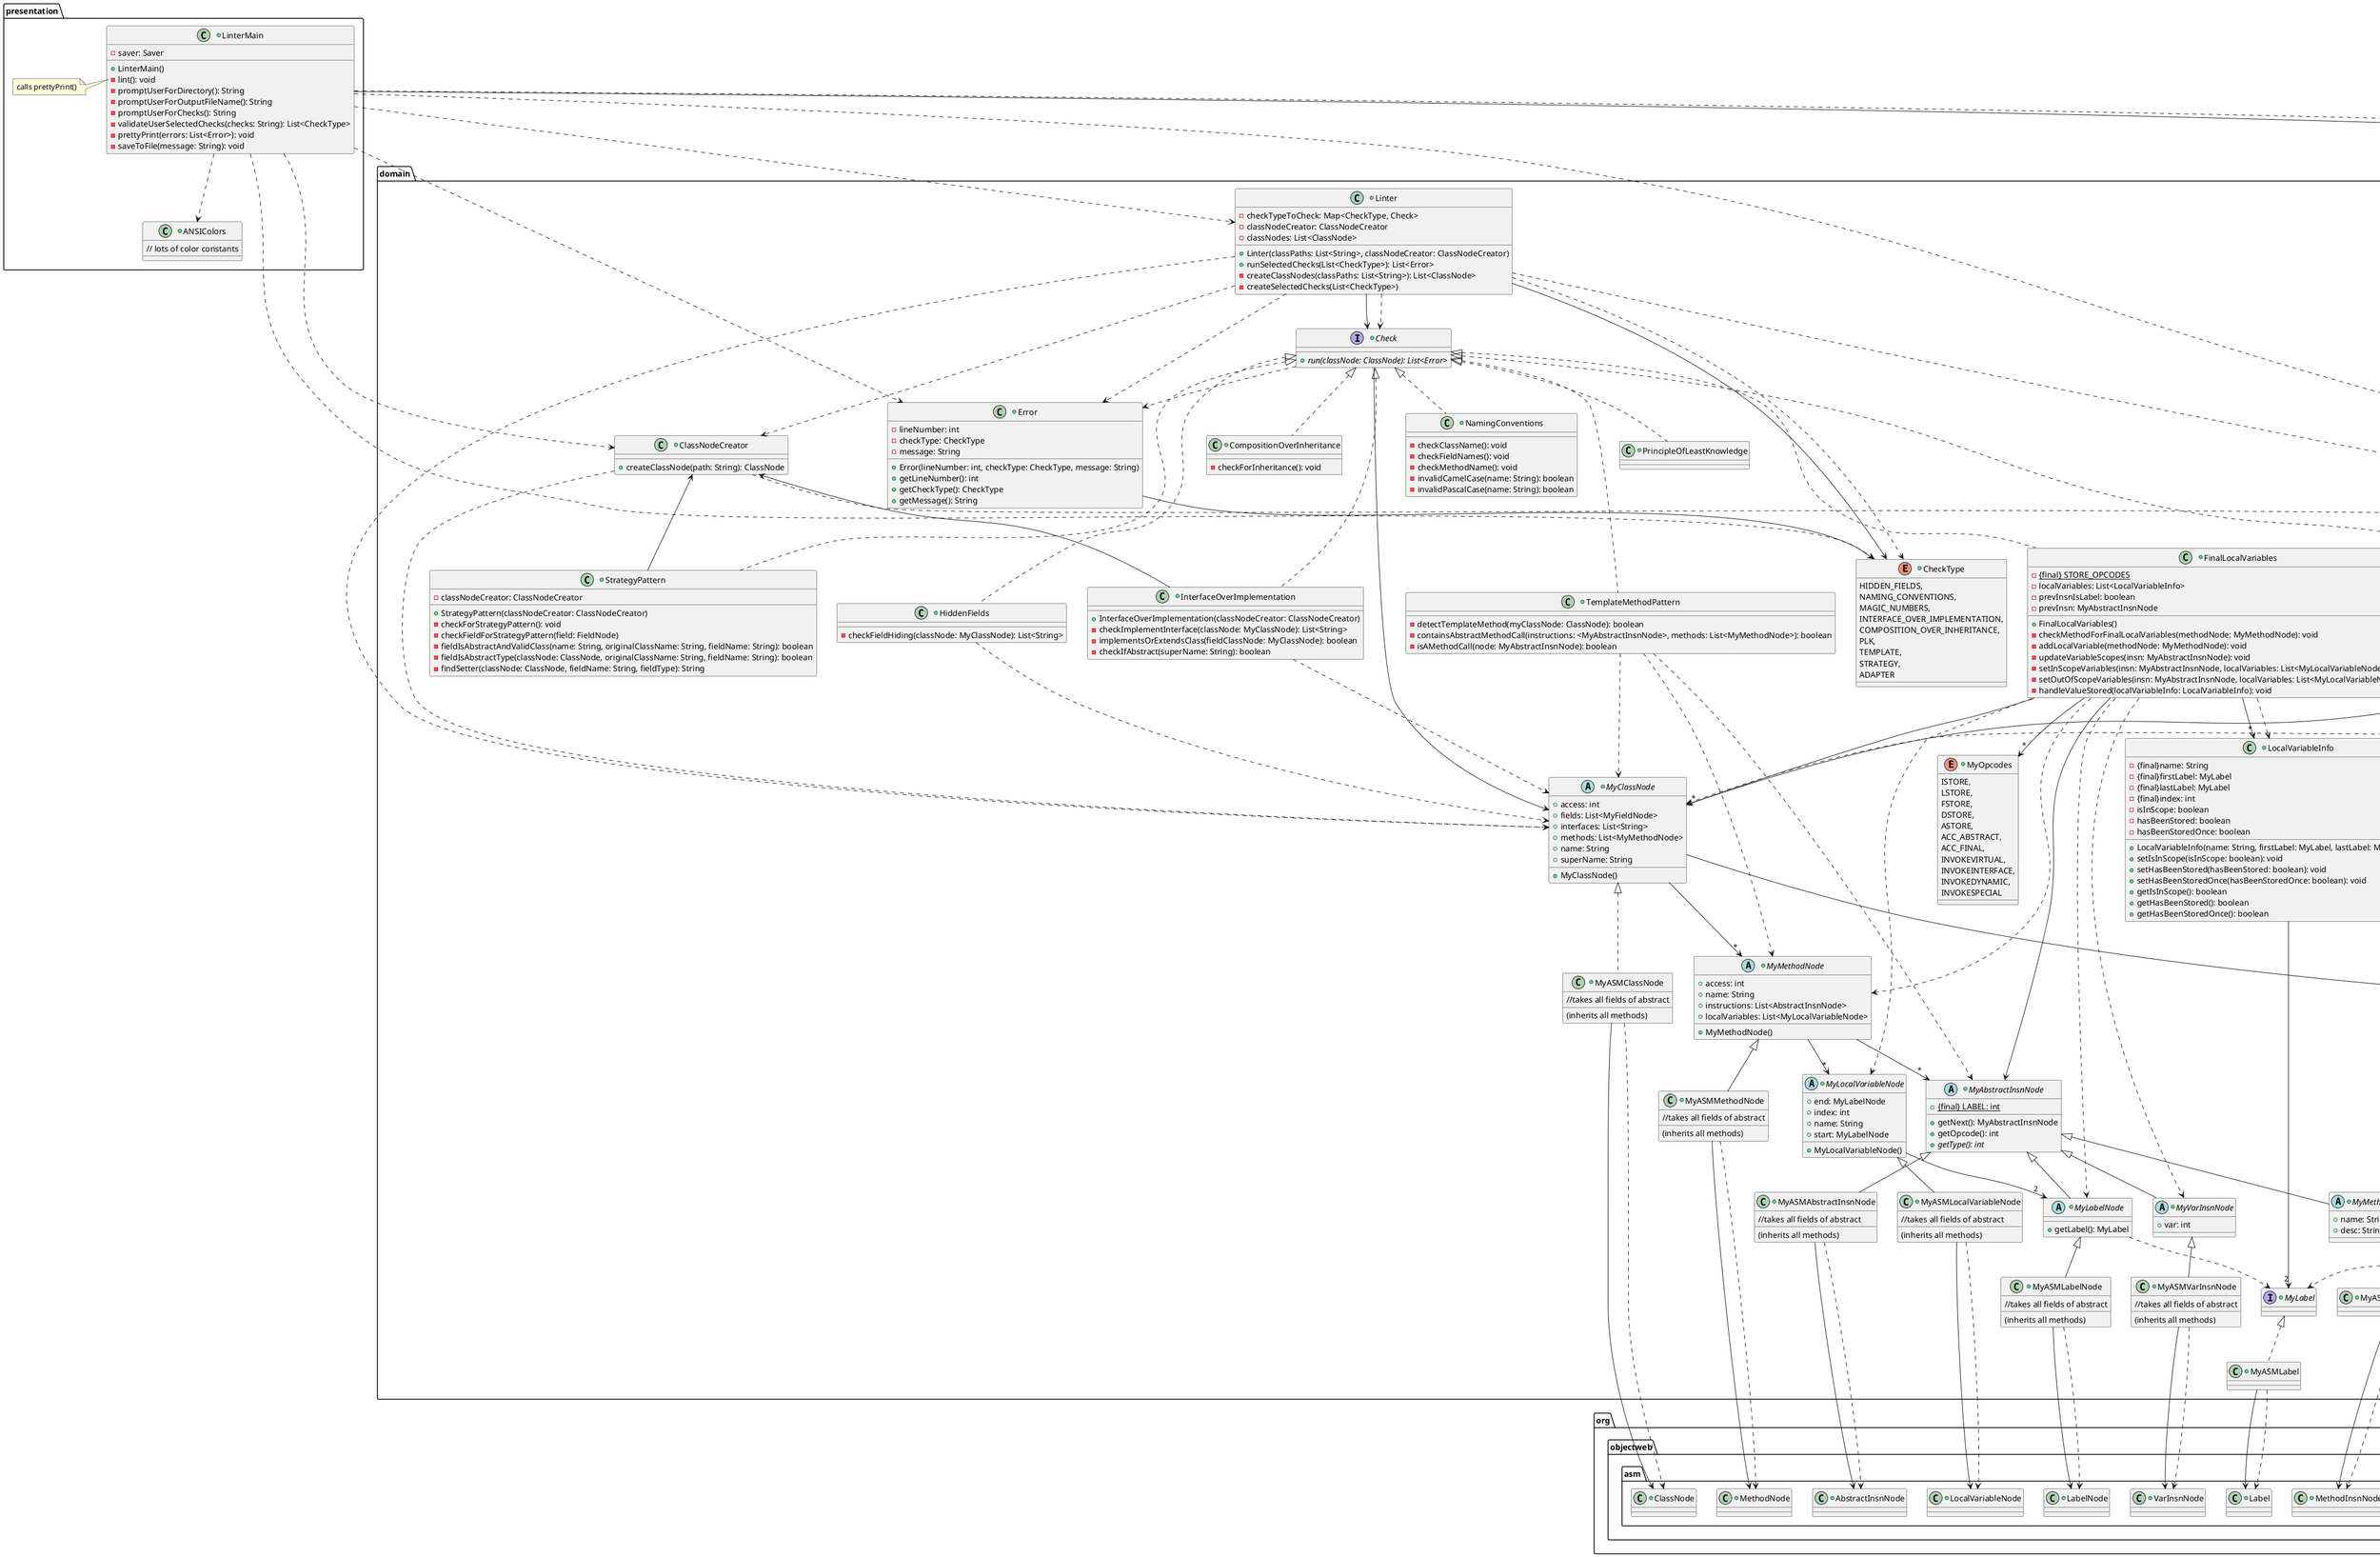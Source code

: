 @startuml
package presentation {
    +class ANSIColors {
        // lots of color constants
    }

    +class LinterMain {
        -saver: Saver
        +LinterMain()
        -lint(): void
        -promptUserForDirectory(): String
        -promptUserForOutputFileName(): String
        -promptUserForChecks(): String
        -validateUserSelectedChecks(checks: String): List<CheckType>
        -prettyPrint(errors: List<Error>): void
        -saveToFile(message: String): void
    }
    note left of LinterMain::lint
        calls prettyPrint()
    end note
}

package domain {
    +class AdapterPattern {
        -classNodes: List<MyClassNode>
        -classNames: List<String>
        -interfaceNames: Set<String>
        +AdapterPattern(classNodes: List<MyClassNode>)
        -findAdapterPatterns(): List<AdapterPatternClasses>
        -getImplementedInterfaces(classNode: ClassNode): List<String>
        -getNotJavaClassFieldTypes(classNode: ClassNode): List<String>
        -fieldTypeIsClass(fieldType: String): boolean
        -findAdapterPatternClients(possibleAdapterPatterns: List<AdapterPatternClasses>): List<AdapterPatternClasses>
        -findImplementedInterfaces(className: String): List<String>
        -getAdapterPatternClassesForInterface(interfaceName: String, possibleAdapterPatterns: List<AdapterPatternClasses>,
        classNode: ClassNode): List<AdapterPatternClasses>
    }

    +class AdapterPatternClasses {
        -adapter: String
        -concreteAdapter: String
        -adaptee: String
        -client: String
        +AdapterPatternClasses(concreteAdapter: String, adapter: String, adaptee: String, client: String)
        +AdapterPatternClasses(concreteAdapter: String, adapter: String, adaptee: String)
        +getAdapter(): String
        +getConcreteAdapter(): String
        +getAdaptee(): String
        +getClient(): String
    }

    +interface Check {
        +{abstract}run(classNode: ClassNode): List<Error>
    }

    +enum CheckType {
        HIDDEN_FIELDS,
        NAMING_CONVENTIONS,
        MAGIC_NUMBERS,
        INTERFACE_OVER_IMPLEMENTATION,
        COMPOSITION_OVER_INHERITANCE,
        PLK,
        TEMPLATE,
        STRATEGY,
        ADAPTER
    }

    +class ClassNodeCreator {
        +createClassNode(path: String): ClassNode
    }

    +class CompositionOverInheritance implements Check {
        -checkForInheritance(): void
    }

    +class Error {
        -lineNumber: int
        -checkType: CheckType
        -message: String
        +Error(lineNumber: int, checkType: CheckType, message: String)
        +getLineNumber(): int
        +getCheckType(): CheckType
        +getMessage(): String
    }

    +class FinalLocalVariables {
        -{static}{final} STORE_OPCODES
        -localVariables: List<LocalVariableInfo>
        -prevInsnIsLabel: boolean
        -prevInsn: MyAbstractInsnNode
        +FinalLocalVariables()
        -checkMethodForFinalLocalVariables(methodNode: MyMethodNode): void
        -addLocalVariable(methodNode: MyMethodNode): void
        -updateVariableScopes(insn: MyAbstractInsnNode): void
        -setInScopeVariables(insn: MyAbstractInsnNode, localVariables: List<MyLocalVariableNode>): void
        -setOutOfScopeVariables(insn: MyAbstractInsnNode, localVariables: List<MyLocalVariableNode>): void
        -handleValueStored(localVariableInfo: LocalVariableInfo): void
    }

    +class HiddenFields {
        -checkFieldHiding(classNode: MyClassNode): List<String>
    }

    +class InterfaceOverImplementation {
        +InterfaceOverImplementation(classNodeCreator: ClassNodeCreator)
        -checkImplementInterface(classNode: MyClassNode): List<String>
        -implementsOrExtendsClass(fieldClassNode: MyClassNode): boolean
        -checkIfAbstract(superName: String): boolean
    }

    +class Linter {
        -checkTypeToCheck: Map<CheckType, Check>
        -classNodeCreator: ClassNodeCreator
        -classNodes: List<ClassNode>
        +Linter(classPaths: List<String>, classNodeCreator: ClassNodeCreator)
        +runSelectedChecks(List<CheckType>): List<Error>
        -createClassNodes(classPaths: List<String>): List<ClassNode>
        -createSelectedChecks(List<CheckType>)
    }
    
    +class LocalVariableInfo {
        -{final}name: String
        -{final}firstLabel: MyLabel
        -{final}lastLabel: MyLabel
        -{final}index: int
        -isInScope: boolean
        -hasBeenStored: boolean
        -hasBeenStoredOnce: boolean
        +LocalVariableInfo(name: String, firstLabel: MyLabel, lastLabel: MyLabel, index: int)
        +setIsInScope(isInScope: boolean): void
        +setHasBeenStored(hasBeenStored: boolean): void
        +setHasBeenStoredOnce(hasBeenStoredOnce: boolean): void
        +getIsInScope(): boolean
        +getHasBeenStored(): boolean
        +getHasBeenStoredOnce(): boolean
    }
    
    +abstract class MyAbstractInsnNode {
        +{static}{final} LABEL: int
        +getNext(): MyAbstractInsnNode
        +getOpcode(): int
        +{abstract}getType(): int
    }

    +class MyASMAbstractInsnNode extends MyAbstractInsnNode {
        //takes all fields of abstract
        (inherits all methods)
    }

    +class MyASMClassNode implements MyClassNode {
        //takes all fields of abstract
        (inherits all methods)
    }

    +class MyASMClassReader implements MyClassReader {
    }
    
    +class MyASMFieldNode extends MyFieldNode {
        //takes all fields of abstract
        (inherits all methods)
    }

    +class MyASMLabel implements MyLabel {
    }

    +class MyASMLabelNode extends MyLabelNode {
        //takes all fields of abstract
        (inherits all methods)
    }
    
    +class MyASMLocalVariableNode extends MyLocalVariableNode {
        //takes all fields of abstract
        (inherits all methods)
    }
    
    +class MyASMMethodInsnNode implements MyMethodInsnNode{
    }
    
    +class MyASMMethodNode extends MyMethodNode {
        //takes all fields of abstract
        (inherits all methods)
    }
    
    +class MyASMVarInsnNode extends MyVarInsnNode {
        //takes all fields of abstract
        (inherits all methods)
    }
    
    +abstract class MyClassNode {
        +access: int
        +fields: List<MyFieldNode>
        +interfaces: List<String>
        +methods: List<MyMethodNode>
        +name: String
        +superName: String
        +MyClassNode()
    }
    
    +interface MyClassReader {
    }
    
    +abstract class MyFieldNode {
        +desc: String
        +name: String
        +MyFieldNode()
    }
    
    +interface MyLabel {
    }
    
    +abstract class MyLabelNode extends MyAbstractInsnNode {
        +getLabel(): MyLabel
    }
    
    +abstract class MyLocalVariableNode {
        +end: MyLabelNode
        +index: int
        +name: String
        +start: MyLabelNode
        +MyLocalVariableNode()
    }
    
    +abstract class MyMethodInsnNode extends MyAbstractInsnNode{
        +name: String
        +desc: String
    }
    
    +abstract class MyMethodNode {
        +access: int
        +name: String
        +instructions: List<AbstractInsnNode>
        +localVariables: List<MyLocalVariableNode>
        +MyMethodNode()
    }

    +abstract class MyVarInsnNode extends MyAbstractInsnNode{
        +var: int
    }
    
    +enum MyOpcodes {
        ISTORE,
        LSTORE,
        FSTORE,
        DSTORE,
        ASTORE,
        ACC_ABSTRACT,
        ACC_FINAL,
        INVOKEVIRTUAL,
        INVOKEINTERFACE,
        INVOKEDYNAMIC,
        INVOKESPECIAL
    }    

    +class NamingConventions implements Check {
        -checkClassName(): void
        -checkFieldNames(): void
        -checkMethodName(): void
        -invalidCamelCase(name: String): boolean
        -invalidPascalCase(name: String): boolean
    }

    +class PrincipleOfLeastKnowledge implements Check {
    }

    +class StrategyPattern {
        -classNodeCreator: ClassNodeCreator
        +StrategyPattern(classNodeCreator: ClassNodeCreator)
        -checkForStrategyPattern(): void
        -checkFieldForStrategyPattern(field: FieldNode)
        -fieldIsAbstractAndValidClass(name: String, originalClassName: String, fieldName: String): boolean
        -fieldIsAbstractType(classNode: ClassNode, originalClassName: String, fieldName: String): boolean
        -findSetter(classNode: ClassNode, fieldName: String, fieldType): String
    }

    +class TemplateMethodPattern implements Check {
        -detectTemplateMethod(myClassNode: ClassNode): boolean
        -containsAbstractMethodCall(instructions: <MyAbstractInsnNode>, methods: List<MyMethodNode>): boolean
        -isAMethodCall(node: MyAbstractInsnNode): boolean
    }
}

package datasource {
    +class ErrorSaver implements Saver {
        +saveError(message: String): void
    }

    +interface Saver {
        +{abstract} saveError(message: String): void
    }
}

package org.objectweb.asm {
    +class AbstractInsnNode {
    }

    +class ClassNode {
    }

    +class ClassReader {
    }

    +class FieldNode {
    }

    +class Label {
    }

    +class LabelNode {
    }

    +class LocalVariableNode{
    }

    +class MethodInsnNode{
    }

    +class MethodNode {
    }

    +class VarInsnNode {
    }
}

AdapterPattern ..> AdapterPatternClasses
AdapterPattern -->"*" MyClassNode
AdapterPattern ..> MyFieldNode

Check ..> Error
Check --> domain.MyClassNode

Check <|... AdapterPattern
Check <|... FinalLocalVariables
Check <|... HiddenFields
Check <|... InterfaceOverImplementation
Check <|... StrategyPattern

ClassNodeCreator ..> MyClassNode
ClassNodeCreator ..> MyClassReader
ClassNodeCreator <-- InterfaceOverImplementation
ClassNodeCreator <-- StrategyPattern

Error --> CheckType

FinalLocalVariables -->"*" LocalVariableInfo
FinalLocalVariables ..> LocalVariableInfo
FinalLocalVariables --> MyAbstractInsnNode
FinalLocalVariables --> MyClassNode
FinalLocalVariables ..> MyLabel
FinalLocalVariables ..> MyLabelNode
FinalLocalVariables ..> MyLocalVariableNode
FinalLocalVariables ..> MyMethodNode
FinalLocalVariables -->"*" MyOpcodes
FinalLocalVariables ..> MyVarInsnNode

HiddenFields ..> MyClassNode

InterfaceOverImplementation ..> MyClassNode

Linter --> Check
Linter ..> Check
Linter --> CheckType
Linter ..> CheckType
Linter ..> Error
Linter ..> domain.MyClassNode
Linter ..> domain.MyClassReader
Linter ..> ClassNodeCreator

LinterMain ..> ANSIColors
LinterMain .down.> CheckType
LinterMain .down.> Error
LinterMain .down.> Linter
LinterMain .down.> domain.MyClassNode
LinterMain .down.> domain.MyClassReader
LinterMain ..> ClassNodeCreator
LinterMain -down-> Saver

LocalVariableInfo -->"2" MyLabel

MyASMAbstractInsnNode --> org.objectweb.asm.AbstractInsnNode
MyASMAbstractInsnNode ..> org.objectweb.asm.AbstractInsnNode

MyASMClassNode --> org.objectweb.asm.ClassNode
MyASMClassNode ..> org.objectweb.asm.ClassNode

MyASMClassReader --> org.objectweb.asm.ClassReader
MyASMClassReader ..> org.objectweb.asm.ClassReader

MyASMFieldNode --> org.objectweb.asm.FieldNode
MyASMFieldNode ..> org.objectweb.asm.FieldNode

MyASMLabel --> org.objectweb.asm.Label
MyASMLabel ..> org.objectweb.asm.Label

MyASMLabelNode --> org.objectweb.asm.LabelNode
MyASMLabelNode ..> org.objectweb.asm.LabelNode

MyASMLocalVariableNode --> org.objectweb.asm.LocalVariableNode
MyASMLocalVariableNode ..> org.objectweb.asm.LocalVariableNode

MyASMMethodInsnNode -> org.objectweb.asm.MethodInsnNode
MyASMMethodInsnNode .> org.objectweb.asm.MethodInsnNode

MyASMMethodNode --> org.objectweb.asm.MethodNode
MyASMMethodNode ..> org.objectweb.asm.MethodNode

MyASMVarInsnNode --> org.objectweb.asm.VarInsnNode
MyASMVarInsnNode ..> org.objectweb.asm.VarInsnNode

MyClassNode -->"*" MyFieldNode
MyClassNode -->"*" MyMethodNode

MyLabelNode ..> MyLabel

MyLocalVariableNode -->"2" MyLabelNode

MyMethodNode -->"*" MyLocalVariableNode
MyMethodNode -->"*" MyAbstractInsnNode

TemplateMethodPattern ..> MyAbstractInsnNode
TemplateMethodPattern ..> MyMethodNode
TemplateMethodPattern ..> MyClassNode
@enduml